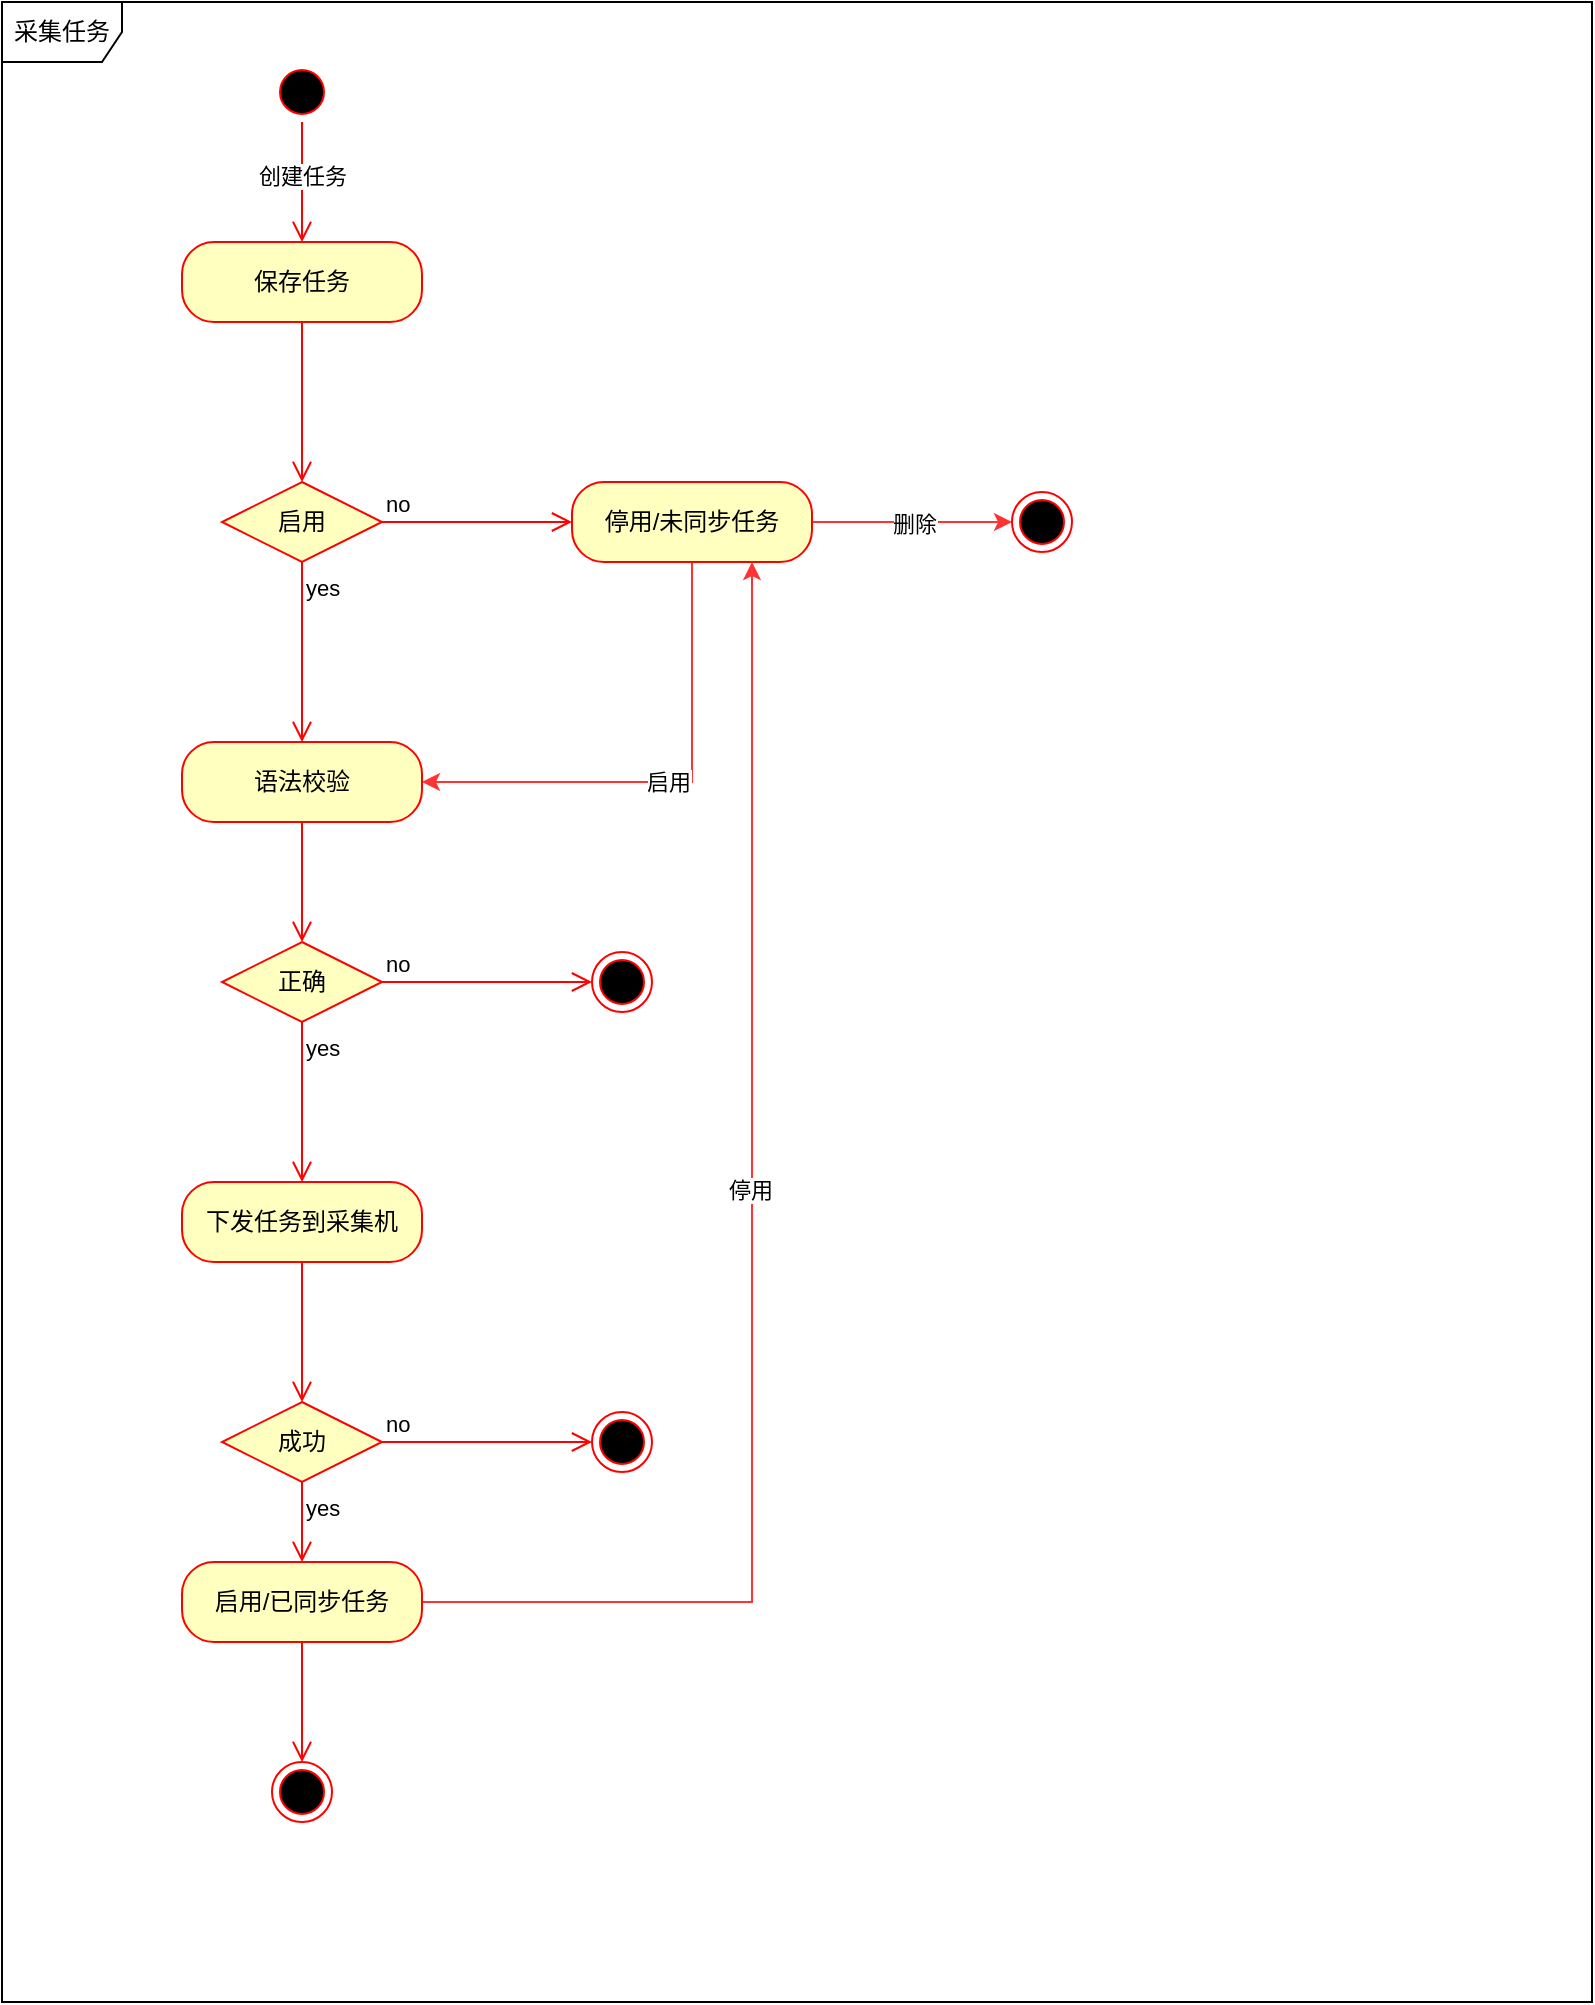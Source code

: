 <mxfile version="15.9.6" type="github">
  <diagram name="Page-1" id="58cdce13-f638-feb5-8d6f-7d28b1aa9fa0">
    <mxGraphModel dx="1651" dy="-153" grid="1" gridSize="10" guides="1" tooltips="1" connect="1" arrows="1" fold="1" page="1" pageScale="1" pageWidth="1100" pageHeight="850" background="none" math="0" shadow="0">
      <root>
        <mxCell id="0" />
        <mxCell id="1" parent="0" />
        <mxCell id="Z_8boHkTPZOUTOE4GX1p-10" value="采集任务" style="shape=umlFrame;whiteSpace=wrap;html=1;" vertex="1" parent="1">
          <mxGeometry x="40" y="880" width="795" height="1000" as="geometry" />
        </mxCell>
        <mxCell id="Z_8boHkTPZOUTOE4GX1p-28" value="" style="ellipse;html=1;shape=startState;fillColor=#000000;strokeColor=#ff0000;" vertex="1" parent="1">
          <mxGeometry x="175" y="910" width="30" height="30" as="geometry" />
        </mxCell>
        <mxCell id="Z_8boHkTPZOUTOE4GX1p-29" value="" style="edgeStyle=orthogonalEdgeStyle;html=1;verticalAlign=bottom;endArrow=open;endSize=8;strokeColor=#ff0000;rounded=0;" edge="1" source="Z_8boHkTPZOUTOE4GX1p-28" parent="1">
          <mxGeometry relative="1" as="geometry">
            <mxPoint x="190" y="1000" as="targetPoint" />
          </mxGeometry>
        </mxCell>
        <mxCell id="Z_8boHkTPZOUTOE4GX1p-45" value="创建任务" style="edgeLabel;html=1;align=center;verticalAlign=middle;resizable=0;points=[];" vertex="1" connectable="0" parent="Z_8boHkTPZOUTOE4GX1p-29">
          <mxGeometry x="-0.111" relative="1" as="geometry">
            <mxPoint as="offset" />
          </mxGeometry>
        </mxCell>
        <mxCell id="Z_8boHkTPZOUTOE4GX1p-30" value="启用" style="rhombus;whiteSpace=wrap;html=1;fillColor=#ffffc0;strokeColor=#ff0000;" vertex="1" parent="1">
          <mxGeometry x="150" y="1120" width="80" height="40" as="geometry" />
        </mxCell>
        <mxCell id="Z_8boHkTPZOUTOE4GX1p-31" value="no" style="edgeStyle=orthogonalEdgeStyle;html=1;align=left;verticalAlign=bottom;endArrow=open;endSize=8;strokeColor=#ff0000;rounded=0;entryX=0;entryY=0.5;entryDx=0;entryDy=0;" edge="1" source="Z_8boHkTPZOUTOE4GX1p-30" parent="1" target="Z_8boHkTPZOUTOE4GX1p-33">
          <mxGeometry x="-1" relative="1" as="geometry">
            <mxPoint x="305" y="1230" as="targetPoint" />
          </mxGeometry>
        </mxCell>
        <mxCell id="Z_8boHkTPZOUTOE4GX1p-32" value="yes" style="edgeStyle=orthogonalEdgeStyle;html=1;align=left;verticalAlign=top;endArrow=open;endSize=8;strokeColor=#ff0000;rounded=0;entryX=0.5;entryY=0;entryDx=0;entryDy=0;" edge="1" source="Z_8boHkTPZOUTOE4GX1p-30" parent="1" target="Z_8boHkTPZOUTOE4GX1p-38">
          <mxGeometry x="-1" relative="1" as="geometry">
            <mxPoint x="200" y="1300" as="targetPoint" />
          </mxGeometry>
        </mxCell>
        <mxCell id="Z_8boHkTPZOUTOE4GX1p-36" value="" style="edgeStyle=orthogonalEdgeStyle;rounded=0;orthogonalLoop=1;jettySize=auto;html=1;strokeColor=#FF3333;" edge="1" parent="1" source="Z_8boHkTPZOUTOE4GX1p-33" target="Z_8boHkTPZOUTOE4GX1p-35">
          <mxGeometry relative="1" as="geometry" />
        </mxCell>
        <mxCell id="Z_8boHkTPZOUTOE4GX1p-37" value="删除" style="edgeLabel;html=1;align=center;verticalAlign=middle;resizable=0;points=[];" vertex="1" connectable="0" parent="Z_8boHkTPZOUTOE4GX1p-36">
          <mxGeometry x="0.028" y="-1" relative="1" as="geometry">
            <mxPoint x="-1" as="offset" />
          </mxGeometry>
        </mxCell>
        <mxCell id="Z_8boHkTPZOUTOE4GX1p-52" value="启用" style="edgeStyle=orthogonalEdgeStyle;rounded=0;orthogonalLoop=1;jettySize=auto;html=1;strokeColor=#FF3333;" edge="1" parent="1" source="Z_8boHkTPZOUTOE4GX1p-33" target="Z_8boHkTPZOUTOE4GX1p-38">
          <mxGeometry relative="1" as="geometry">
            <Array as="points">
              <mxPoint x="385" y="1270" />
            </Array>
          </mxGeometry>
        </mxCell>
        <mxCell id="Z_8boHkTPZOUTOE4GX1p-33" value="停用/未同步任务" style="rounded=1;whiteSpace=wrap;html=1;arcSize=40;fontColor=#000000;fillColor=#ffffc0;strokeColor=#ff0000;" vertex="1" parent="1">
          <mxGeometry x="325" y="1120" width="120" height="40" as="geometry" />
        </mxCell>
        <mxCell id="Z_8boHkTPZOUTOE4GX1p-35" value="" style="ellipse;html=1;shape=endState;fillColor=#000000;strokeColor=#ff0000;" vertex="1" parent="1">
          <mxGeometry x="545" y="1125" width="30" height="30" as="geometry" />
        </mxCell>
        <mxCell id="Z_8boHkTPZOUTOE4GX1p-38" value="语法校验" style="rounded=1;whiteSpace=wrap;html=1;arcSize=40;fontColor=#000000;fillColor=#ffffc0;strokeColor=#ff0000;" vertex="1" parent="1">
          <mxGeometry x="130" y="1250" width="120" height="40" as="geometry" />
        </mxCell>
        <mxCell id="Z_8boHkTPZOUTOE4GX1p-39" value="" style="edgeStyle=orthogonalEdgeStyle;html=1;verticalAlign=bottom;endArrow=open;endSize=8;strokeColor=#ff0000;rounded=0;entryX=0.5;entryY=0;entryDx=0;entryDy=0;" edge="1" source="Z_8boHkTPZOUTOE4GX1p-38" parent="1" target="Z_8boHkTPZOUTOE4GX1p-42">
          <mxGeometry relative="1" as="geometry">
            <mxPoint x="190" y="1360" as="targetPoint" />
          </mxGeometry>
        </mxCell>
        <mxCell id="Z_8boHkTPZOUTOE4GX1p-42" value="正确" style="rhombus;whiteSpace=wrap;html=1;fillColor=#ffffc0;strokeColor=#ff0000;" vertex="1" parent="1">
          <mxGeometry x="150" y="1350" width="80" height="40" as="geometry" />
        </mxCell>
        <mxCell id="Z_8boHkTPZOUTOE4GX1p-43" value="no" style="edgeStyle=orthogonalEdgeStyle;html=1;align=left;verticalAlign=bottom;endArrow=open;endSize=8;strokeColor=#ff0000;rounded=0;entryX=0;entryY=0.5;entryDx=0;entryDy=0;" edge="1" source="Z_8boHkTPZOUTOE4GX1p-42" parent="1">
          <mxGeometry x="-1" relative="1" as="geometry">
            <mxPoint x="335" y="1370" as="targetPoint" />
          </mxGeometry>
        </mxCell>
        <mxCell id="Z_8boHkTPZOUTOE4GX1p-44" value="yes" style="edgeStyle=orthogonalEdgeStyle;html=1;align=left;verticalAlign=top;endArrow=open;endSize=8;strokeColor=#ff0000;rounded=0;exitX=0.5;exitY=1;exitDx=0;exitDy=0;entryX=0.5;entryY=0;entryDx=0;entryDy=0;" edge="1" source="Z_8boHkTPZOUTOE4GX1p-42" parent="1" target="Z_8boHkTPZOUTOE4GX1p-55">
          <mxGeometry x="-1" relative="1" as="geometry">
            <mxPoint x="190" y="1505" as="targetPoint" />
            <Array as="points" />
          </mxGeometry>
        </mxCell>
        <mxCell id="Z_8boHkTPZOUTOE4GX1p-48" value="保存任务" style="rounded=1;whiteSpace=wrap;html=1;arcSize=40;fontColor=#000000;fillColor=#ffffc0;strokeColor=#ff0000;" vertex="1" parent="1">
          <mxGeometry x="130" y="1000" width="120" height="40" as="geometry" />
        </mxCell>
        <mxCell id="Z_8boHkTPZOUTOE4GX1p-49" value="" style="edgeStyle=orthogonalEdgeStyle;html=1;verticalAlign=bottom;endArrow=open;endSize=8;strokeColor=#ff0000;rounded=0;entryX=0.5;entryY=0;entryDx=0;entryDy=0;" edge="1" source="Z_8boHkTPZOUTOE4GX1p-48" parent="1" target="Z_8boHkTPZOUTOE4GX1p-30">
          <mxGeometry relative="1" as="geometry">
            <mxPoint x="595" y="1020" as="targetPoint" />
          </mxGeometry>
        </mxCell>
        <mxCell id="Z_8boHkTPZOUTOE4GX1p-55" value="下发任务到采集机" style="rounded=1;whiteSpace=wrap;html=1;arcSize=40;fontColor=#000000;fillColor=#ffffc0;strokeColor=#ff0000;" vertex="1" parent="1">
          <mxGeometry x="130" y="1470" width="120" height="40" as="geometry" />
        </mxCell>
        <mxCell id="Z_8boHkTPZOUTOE4GX1p-56" value="" style="edgeStyle=orthogonalEdgeStyle;html=1;verticalAlign=bottom;endArrow=open;endSize=8;strokeColor=#ff0000;rounded=0;" edge="1" source="Z_8boHkTPZOUTOE4GX1p-55" parent="1">
          <mxGeometry relative="1" as="geometry">
            <mxPoint x="190" y="1580" as="targetPoint" />
          </mxGeometry>
        </mxCell>
        <mxCell id="Z_8boHkTPZOUTOE4GX1p-57" value="成功" style="rhombus;whiteSpace=wrap;html=1;fillColor=#ffffc0;strokeColor=#ff0000;" vertex="1" parent="1">
          <mxGeometry x="150" y="1580" width="80" height="40" as="geometry" />
        </mxCell>
        <mxCell id="Z_8boHkTPZOUTOE4GX1p-58" value="no" style="edgeStyle=orthogonalEdgeStyle;html=1;align=left;verticalAlign=bottom;endArrow=open;endSize=8;strokeColor=#ff0000;rounded=0;entryX=0;entryY=0.5;entryDx=0;entryDy=0;" edge="1" source="Z_8boHkTPZOUTOE4GX1p-57" parent="1">
          <mxGeometry x="-1" relative="1" as="geometry">
            <mxPoint x="335" y="1600" as="targetPoint" />
          </mxGeometry>
        </mxCell>
        <mxCell id="Z_8boHkTPZOUTOE4GX1p-59" value="yes" style="edgeStyle=orthogonalEdgeStyle;html=1;align=left;verticalAlign=top;endArrow=open;endSize=8;strokeColor=#ff0000;rounded=0;" edge="1" source="Z_8boHkTPZOUTOE4GX1p-57" parent="1" target="Z_8boHkTPZOUTOE4GX1p-61">
          <mxGeometry x="-1" relative="1" as="geometry">
            <mxPoint x="190" y="1680" as="targetPoint" />
          </mxGeometry>
        </mxCell>
        <mxCell id="Z_8boHkTPZOUTOE4GX1p-70" style="edgeStyle=orthogonalEdgeStyle;rounded=0;orthogonalLoop=1;jettySize=auto;html=1;strokeColor=#FF3333;" edge="1" parent="1" source="Z_8boHkTPZOUTOE4GX1p-61">
          <mxGeometry relative="1" as="geometry">
            <mxPoint x="415" y="1160" as="targetPoint" />
            <Array as="points">
              <mxPoint x="415" y="1680" />
            </Array>
          </mxGeometry>
        </mxCell>
        <mxCell id="Z_8boHkTPZOUTOE4GX1p-71" value="停用" style="edgeLabel;html=1;align=center;verticalAlign=middle;resizable=0;points=[];" vertex="1" connectable="0" parent="Z_8boHkTPZOUTOE4GX1p-70">
          <mxGeometry x="0.083" y="1" relative="1" as="geometry">
            <mxPoint as="offset" />
          </mxGeometry>
        </mxCell>
        <mxCell id="Z_8boHkTPZOUTOE4GX1p-61" value="启用/已同步任务" style="rounded=1;whiteSpace=wrap;html=1;arcSize=40;fontColor=#000000;fillColor=#ffffc0;strokeColor=#ff0000;" vertex="1" parent="1">
          <mxGeometry x="130" y="1660" width="120" height="40" as="geometry" />
        </mxCell>
        <mxCell id="Z_8boHkTPZOUTOE4GX1p-62" value="" style="edgeStyle=orthogonalEdgeStyle;html=1;verticalAlign=bottom;endArrow=open;endSize=8;strokeColor=#ff0000;rounded=0;" edge="1" source="Z_8boHkTPZOUTOE4GX1p-61" parent="1">
          <mxGeometry relative="1" as="geometry">
            <mxPoint x="190" y="1760" as="targetPoint" />
          </mxGeometry>
        </mxCell>
        <mxCell id="Z_8boHkTPZOUTOE4GX1p-63" value="" style="ellipse;html=1;shape=endState;fillColor=#000000;strokeColor=#ff0000;" vertex="1" parent="1">
          <mxGeometry x="175" y="1760" width="30" height="30" as="geometry" />
        </mxCell>
        <mxCell id="Z_8boHkTPZOUTOE4GX1p-67" value="" style="ellipse;html=1;shape=endState;fillColor=#000000;strokeColor=#ff0000;" vertex="1" parent="1">
          <mxGeometry x="335" y="1355" width="30" height="30" as="geometry" />
        </mxCell>
        <mxCell id="Z_8boHkTPZOUTOE4GX1p-68" value="" style="ellipse;html=1;shape=endState;fillColor=#000000;strokeColor=#ff0000;" vertex="1" parent="1">
          <mxGeometry x="335" y="1585" width="30" height="30" as="geometry" />
        </mxCell>
      </root>
    </mxGraphModel>
  </diagram>
</mxfile>
